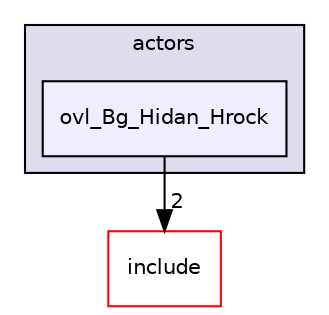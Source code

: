 digraph "src/overlays/actors/ovl_Bg_Hidan_Hrock" {
  compound=true
  node [ fontsize="10", fontname="Helvetica"];
  edge [ labelfontsize="10", labelfontname="Helvetica"];
  subgraph clusterdir_e93473484be31ce7bcb356bd643a22f8 {
    graph [ bgcolor="#ddddee", pencolor="black", label="actors" fontname="Helvetica", fontsize="10", URL="dir_e93473484be31ce7bcb356bd643a22f8.html"]
  dir_d240ce0e2e4bd0fa47704256e3370c84 [shape=box, label="ovl_Bg_Hidan_Hrock", style="filled", fillcolor="#eeeeff", pencolor="black", URL="dir_d240ce0e2e4bd0fa47704256e3370c84.html"];
  }
  dir_d44c64559bbebec7f509842c48db8b23 [shape=box label="include" fillcolor="white" style="filled" color="red" URL="dir_d44c64559bbebec7f509842c48db8b23.html"];
  dir_d240ce0e2e4bd0fa47704256e3370c84->dir_d44c64559bbebec7f509842c48db8b23 [headlabel="2", labeldistance=1.5 headhref="dir_000052_000000.html"];
}
